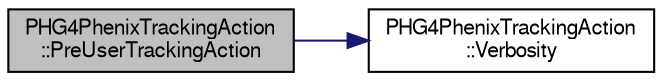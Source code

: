 digraph "PHG4PhenixTrackingAction::PreUserTrackingAction"
{
  bgcolor="transparent";
  edge [fontname="FreeSans",fontsize="10",labelfontname="FreeSans",labelfontsize="10"];
  node [fontname="FreeSans",fontsize="10",shape=record];
  rankdir="LR";
  Node1 [label="PHG4PhenixTrackingAction\l::PreUserTrackingAction",height=0.2,width=0.4,color="black", fillcolor="grey75", style="filled" fontcolor="black"];
  Node1 -> Node2 [color="midnightblue",fontsize="10",style="solid",fontname="FreeSans"];
  Node2 [label="PHG4PhenixTrackingAction\l::Verbosity",height=0.2,width=0.4,color="black",URL="$d0/ddf/classPHG4PhenixTrackingAction.html#a9afe8aed96bfccbbfba57f210c89ad0c"];
}
